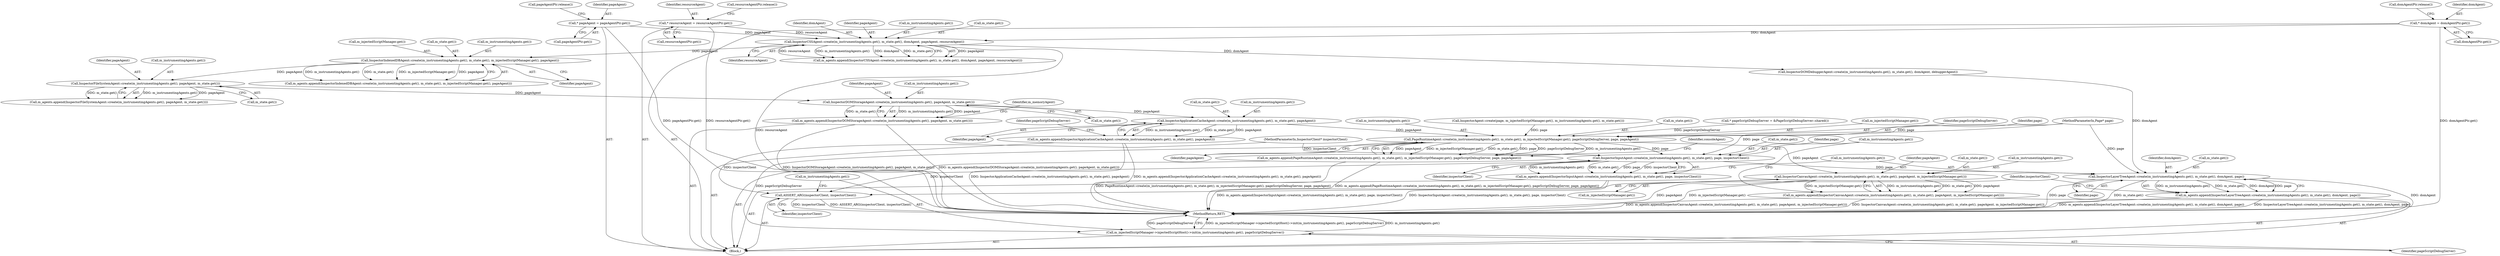 digraph "0_Chrome_d4cd2b2c0953ad7e9fa988c234eb9361be80fe81@API" {
"1000154" [label="(Call,InspectorDOMStorageAgent::create(m_instrumentingAgents.get(), pageAgent, m_state.get()))"];
"1000149" [label="(Call,InspectorFileSystemAgent::create(m_instrumentingAgents.get(), pageAgent, m_state.get()))"];
"1000143" [label="(Call,InspectorIndexedDBAgent::create(m_instrumentingAgents.get(), m_state.get(), m_injectedScriptManager.get(), pageAgent))"];
"1000132" [label="(Call,InspectorCSSAgent::create(m_instrumentingAgents.get(), m_state.get(), domAgent, pageAgent, resourceAgent))"];
"1000119" [label="(Call,* domAgent = domAgentPtr.get())"];
"1000112" [label="(Call,* pageAgent = pageAgentPtr.get())"];
"1000126" [label="(Call,* resourceAgent = resourceAgentPtr.get())"];
"1000153" [label="(Call,m_agents.append(InspectorDOMStorageAgent::create(m_instrumentingAgents.get(), pageAgent, m_state.get())))"];
"1000171" [label="(Call,InspectorApplicationCacheAgent::create(m_instrumentingAgents.get(), m_state.get(), pageAgent))"];
"1000170" [label="(Call,m_agents.append(InspectorApplicationCacheAgent::create(m_instrumentingAgents.get(), m_state.get(), pageAgent)))"];
"1000181" [label="(Call,PageRuntimeAgent::create(m_instrumentingAgents.get(), m_state.get(), m_injectedScriptManager.get(), pageScriptDebugServer, page, pageAgent))"];
"1000180" [label="(Call,m_agents.append(PageRuntimeAgent::create(m_instrumentingAgents.get(), m_state.get(), m_injectedScriptManager.get(), pageScriptDebugServer, page, pageAgent)))"];
"1000224" [label="(Call,InspectorCanvasAgent::create(m_instrumentingAgents.get(), m_state.get(), pageAgent, m_injectedScriptManager.get()))"];
"1000223" [label="(Call,m_agents.append(InspectorCanvasAgent::create(m_instrumentingAgents.get(), m_state.get(), pageAgent, m_injectedScriptManager.get())))"];
"1000230" [label="(Call,InspectorInputAgent::create(m_instrumentingAgents.get(), m_state.get(), page, inspectorClient))"];
"1000229" [label="(Call,m_agents.append(InspectorInputAgent::create(m_instrumentingAgents.get(), m_state.get(), page, inspectorClient)))"];
"1000236" [label="(Call,InspectorLayerTreeAgent::create(m_instrumentingAgents.get(), m_state.get(), domAgent, page))"];
"1000235" [label="(Call,m_agents.append(InspectorLayerTreeAgent::create(m_instrumentingAgents.get(), m_state.get(), domAgent, page)))"];
"1000241" [label="(Call,ASSERT_ARG(inspectorClient, inspectorClient))"];
"1000244" [label="(Call,m_injectedScriptManager->injectedScriptHost()->init(m_instrumentingAgents.get(), pageScriptDebugServer))"];
"1000224" [label="(Call,InspectorCanvasAgent::create(m_instrumentingAgents.get(), m_state.get(), pageAgent, m_injectedScriptManager.get()))"];
"1000133" [label="(Call,m_instrumentingAgents.get())"];
"1000143" [label="(Call,InspectorIndexedDBAgent::create(m_instrumentingAgents.get(), m_state.get(), m_injectedScriptManager.get(), pageAgent))"];
"1000116" [label="(Call,pageAgentPtr.release())"];
"1000173" [label="(Call,m_state.get())"];
"1000227" [label="(Identifier,pageAgent)"];
"1000177" [label="(Identifier,pageScriptDebugServer)"];
"1000241" [label="(Call,ASSERT_ARG(inspectorClient, inspectorClient))"];
"1000226" [label="(Call,m_state.get())"];
"1000156" [label="(Identifier,pageAgent)"];
"1000114" [label="(Call,pageAgentPtr.get())"];
"1000239" [label="(Identifier,domAgent)"];
"1000137" [label="(Identifier,resourceAgent)"];
"1000128" [label="(Call,resourceAgentPtr.get())"];
"1000150" [label="(Call,m_instrumentingAgents.get())"];
"1000134" [label="(Call,m_state.get())"];
"1000184" [label="(Call,m_injectedScriptManager.get())"];
"1000123" [label="(Call,domAgentPtr.release())"];
"1000186" [label="(Identifier,page)"];
"1000203" [label="(Call,InspectorDOMDebuggerAgent::create(m_instrumentingAgents.get(), m_state.get(), domAgent, debuggerAgent))"];
"1000155" [label="(Call,m_instrumentingAgents.get())"];
"1000152" [label="(Call,m_state.get())"];
"1000247" [label="(MethodReturn,RET)"];
"1000119" [label="(Call,* domAgent = domAgentPtr.get())"];
"1000174" [label="(Identifier,pageAgent)"];
"1000182" [label="(Call,m_instrumentingAgents.get())"];
"1000230" [label="(Call,InspectorInputAgent::create(m_instrumentingAgents.get(), m_state.get(), page, inspectorClient))"];
"1000191" [label="(Identifier,consoleAgent)"];
"1000142" [label="(Call,m_agents.append(InspectorIndexedDBAgent::create(m_instrumentingAgents.get(), m_state.get(), m_injectedScriptManager.get(), pageAgent)))"];
"1000120" [label="(Identifier,domAgent)"];
"1000105" [label="(Call,InspectorAgent::create(page, m_injectedScriptManager.get(), m_instrumentingAgents.get(), m_state.get()))"];
"1000187" [label="(Identifier,pageAgent)"];
"1000145" [label="(Call,m_state.get())"];
"1000171" [label="(Call,InspectorApplicationCacheAgent::create(m_instrumentingAgents.get(), m_state.get(), pageAgent))"];
"1000234" [label="(Identifier,inspectorClient)"];
"1000240" [label="(Identifier,page)"];
"1000157" [label="(Call,m_state.get())"];
"1000127" [label="(Identifier,resourceAgent)"];
"1000183" [label="(Call,m_state.get())"];
"1000126" [label="(Call,* resourceAgent = resourceAgentPtr.get())"];
"1000144" [label="(Call,m_instrumentingAgents.get())"];
"1000130" [label="(Call,resourceAgentPtr.release())"];
"1000229" [label="(Call,m_agents.append(InspectorInputAgent::create(m_instrumentingAgents.get(), m_state.get(), page, inspectorClient)))"];
"1000236" [label="(Call,InspectorLayerTreeAgent::create(m_instrumentingAgents.get(), m_state.get(), domAgent, page))"];
"1000244" [label="(Call,m_injectedScriptManager->injectedScriptHost()->init(m_instrumentingAgents.get(), pageScriptDebugServer))"];
"1000176" [label="(Call,* pageScriptDebugServer = &PageScriptDebugServer::shared())"];
"1000233" [label="(Identifier,page)"];
"1000135" [label="(Identifier,domAgent)"];
"1000103" [label="(Block,)"];
"1000146" [label="(Call,m_injectedScriptManager.get())"];
"1000121" [label="(Call,domAgentPtr.get())"];
"1000112" [label="(Call,* pageAgent = pageAgentPtr.get())"];
"1000170" [label="(Call,m_agents.append(InspectorApplicationCacheAgent::create(m_instrumentingAgents.get(), m_state.get(), pageAgent)))"];
"1000235" [label="(Call,m_agents.append(InspectorLayerTreeAgent::create(m_instrumentingAgents.get(), m_state.get(), domAgent, page)))"];
"1000101" [label="(MethodParameterIn,Page* page)"];
"1000231" [label="(Call,m_instrumentingAgents.get())"];
"1000245" [label="(Call,m_instrumentingAgents.get())"];
"1000242" [label="(Identifier,inspectorClient)"];
"1000237" [label="(Call,m_instrumentingAgents.get())"];
"1000148" [label="(Call,m_agents.append(InspectorFileSystemAgent::create(m_instrumentingAgents.get(), pageAgent, m_state.get())))"];
"1000180" [label="(Call,m_agents.append(PageRuntimeAgent::create(m_instrumentingAgents.get(), m_state.get(), m_injectedScriptManager.get(), pageScriptDebugServer, page, pageAgent)))"];
"1000149" [label="(Call,InspectorFileSystemAgent::create(m_instrumentingAgents.get(), pageAgent, m_state.get()))"];
"1000153" [label="(Call,m_agents.append(InspectorDOMStorageAgent::create(m_instrumentingAgents.get(), pageAgent, m_state.get())))"];
"1000113" [label="(Identifier,pageAgent)"];
"1000228" [label="(Call,m_injectedScriptManager.get())"];
"1000102" [label="(MethodParameterIn,InspectorClient* inspectorClient)"];
"1000132" [label="(Call,InspectorCSSAgent::create(m_instrumentingAgents.get(), m_state.get(), domAgent, pageAgent, resourceAgent))"];
"1000223" [label="(Call,m_agents.append(InspectorCanvasAgent::create(m_instrumentingAgents.get(), m_state.get(), pageAgent, m_injectedScriptManager.get())))"];
"1000232" [label="(Call,m_state.get())"];
"1000154" [label="(Call,InspectorDOMStorageAgent::create(m_instrumentingAgents.get(), pageAgent, m_state.get()))"];
"1000238" [label="(Call,m_state.get())"];
"1000243" [label="(Identifier,inspectorClient)"];
"1000225" [label="(Call,m_instrumentingAgents.get())"];
"1000172" [label="(Call,m_instrumentingAgents.get())"];
"1000147" [label="(Identifier,pageAgent)"];
"1000160" [label="(Identifier,m_memoryAgent)"];
"1000246" [label="(Identifier,pageScriptDebugServer)"];
"1000181" [label="(Call,PageRuntimeAgent::create(m_instrumentingAgents.get(), m_state.get(), m_injectedScriptManager.get(), pageScriptDebugServer, page, pageAgent))"];
"1000131" [label="(Call,m_agents.append(InspectorCSSAgent::create(m_instrumentingAgents.get(), m_state.get(), domAgent, pageAgent, resourceAgent)))"];
"1000185" [label="(Identifier,pageScriptDebugServer)"];
"1000151" [label="(Identifier,pageAgent)"];
"1000136" [label="(Identifier,pageAgent)"];
"1000154" -> "1000153"  [label="AST: "];
"1000154" -> "1000157"  [label="CFG: "];
"1000155" -> "1000154"  [label="AST: "];
"1000156" -> "1000154"  [label="AST: "];
"1000157" -> "1000154"  [label="AST: "];
"1000153" -> "1000154"  [label="CFG: "];
"1000154" -> "1000153"  [label="DDG: m_instrumentingAgents.get()"];
"1000154" -> "1000153"  [label="DDG: pageAgent"];
"1000154" -> "1000153"  [label="DDG: m_state.get()"];
"1000149" -> "1000154"  [label="DDG: pageAgent"];
"1000154" -> "1000171"  [label="DDG: pageAgent"];
"1000149" -> "1000148"  [label="AST: "];
"1000149" -> "1000152"  [label="CFG: "];
"1000150" -> "1000149"  [label="AST: "];
"1000151" -> "1000149"  [label="AST: "];
"1000152" -> "1000149"  [label="AST: "];
"1000148" -> "1000149"  [label="CFG: "];
"1000149" -> "1000148"  [label="DDG: m_instrumentingAgents.get()"];
"1000149" -> "1000148"  [label="DDG: pageAgent"];
"1000149" -> "1000148"  [label="DDG: m_state.get()"];
"1000143" -> "1000149"  [label="DDG: pageAgent"];
"1000143" -> "1000142"  [label="AST: "];
"1000143" -> "1000147"  [label="CFG: "];
"1000144" -> "1000143"  [label="AST: "];
"1000145" -> "1000143"  [label="AST: "];
"1000146" -> "1000143"  [label="AST: "];
"1000147" -> "1000143"  [label="AST: "];
"1000142" -> "1000143"  [label="CFG: "];
"1000143" -> "1000142"  [label="DDG: m_instrumentingAgents.get()"];
"1000143" -> "1000142"  [label="DDG: m_state.get()"];
"1000143" -> "1000142"  [label="DDG: m_injectedScriptManager.get()"];
"1000143" -> "1000142"  [label="DDG: pageAgent"];
"1000132" -> "1000143"  [label="DDG: pageAgent"];
"1000132" -> "1000131"  [label="AST: "];
"1000132" -> "1000137"  [label="CFG: "];
"1000133" -> "1000132"  [label="AST: "];
"1000134" -> "1000132"  [label="AST: "];
"1000135" -> "1000132"  [label="AST: "];
"1000136" -> "1000132"  [label="AST: "];
"1000137" -> "1000132"  [label="AST: "];
"1000131" -> "1000132"  [label="CFG: "];
"1000132" -> "1000247"  [label="DDG: resourceAgent"];
"1000132" -> "1000131"  [label="DDG: pageAgent"];
"1000132" -> "1000131"  [label="DDG: resourceAgent"];
"1000132" -> "1000131"  [label="DDG: m_instrumentingAgents.get()"];
"1000132" -> "1000131"  [label="DDG: domAgent"];
"1000132" -> "1000131"  [label="DDG: m_state.get()"];
"1000119" -> "1000132"  [label="DDG: domAgent"];
"1000112" -> "1000132"  [label="DDG: pageAgent"];
"1000126" -> "1000132"  [label="DDG: resourceAgent"];
"1000132" -> "1000203"  [label="DDG: domAgent"];
"1000119" -> "1000103"  [label="AST: "];
"1000119" -> "1000121"  [label="CFG: "];
"1000120" -> "1000119"  [label="AST: "];
"1000121" -> "1000119"  [label="AST: "];
"1000123" -> "1000119"  [label="CFG: "];
"1000119" -> "1000247"  [label="DDG: domAgentPtr.get()"];
"1000112" -> "1000103"  [label="AST: "];
"1000112" -> "1000114"  [label="CFG: "];
"1000113" -> "1000112"  [label="AST: "];
"1000114" -> "1000112"  [label="AST: "];
"1000116" -> "1000112"  [label="CFG: "];
"1000112" -> "1000247"  [label="DDG: pageAgentPtr.get()"];
"1000126" -> "1000103"  [label="AST: "];
"1000126" -> "1000128"  [label="CFG: "];
"1000127" -> "1000126"  [label="AST: "];
"1000128" -> "1000126"  [label="AST: "];
"1000130" -> "1000126"  [label="CFG: "];
"1000126" -> "1000247"  [label="DDG: resourceAgentPtr.get()"];
"1000153" -> "1000103"  [label="AST: "];
"1000160" -> "1000153"  [label="CFG: "];
"1000153" -> "1000247"  [label="DDG: InspectorDOMStorageAgent::create(m_instrumentingAgents.get(), pageAgent, m_state.get())"];
"1000153" -> "1000247"  [label="DDG: m_agents.append(InspectorDOMStorageAgent::create(m_instrumentingAgents.get(), pageAgent, m_state.get()))"];
"1000171" -> "1000170"  [label="AST: "];
"1000171" -> "1000174"  [label="CFG: "];
"1000172" -> "1000171"  [label="AST: "];
"1000173" -> "1000171"  [label="AST: "];
"1000174" -> "1000171"  [label="AST: "];
"1000170" -> "1000171"  [label="CFG: "];
"1000171" -> "1000170"  [label="DDG: m_instrumentingAgents.get()"];
"1000171" -> "1000170"  [label="DDG: m_state.get()"];
"1000171" -> "1000170"  [label="DDG: pageAgent"];
"1000171" -> "1000181"  [label="DDG: pageAgent"];
"1000170" -> "1000103"  [label="AST: "];
"1000177" -> "1000170"  [label="CFG: "];
"1000170" -> "1000247"  [label="DDG: InspectorApplicationCacheAgent::create(m_instrumentingAgents.get(), m_state.get(), pageAgent)"];
"1000170" -> "1000247"  [label="DDG: m_agents.append(InspectorApplicationCacheAgent::create(m_instrumentingAgents.get(), m_state.get(), pageAgent))"];
"1000181" -> "1000180"  [label="AST: "];
"1000181" -> "1000187"  [label="CFG: "];
"1000182" -> "1000181"  [label="AST: "];
"1000183" -> "1000181"  [label="AST: "];
"1000184" -> "1000181"  [label="AST: "];
"1000185" -> "1000181"  [label="AST: "];
"1000186" -> "1000181"  [label="AST: "];
"1000187" -> "1000181"  [label="AST: "];
"1000180" -> "1000181"  [label="CFG: "];
"1000181" -> "1000180"  [label="DDG: pageAgent"];
"1000181" -> "1000180"  [label="DDG: m_injectedScriptManager.get()"];
"1000181" -> "1000180"  [label="DDG: m_state.get()"];
"1000181" -> "1000180"  [label="DDG: page"];
"1000181" -> "1000180"  [label="DDG: pageScriptDebugServer"];
"1000181" -> "1000180"  [label="DDG: m_instrumentingAgents.get()"];
"1000176" -> "1000181"  [label="DDG: pageScriptDebugServer"];
"1000105" -> "1000181"  [label="DDG: page"];
"1000101" -> "1000181"  [label="DDG: page"];
"1000181" -> "1000224"  [label="DDG: pageAgent"];
"1000181" -> "1000230"  [label="DDG: page"];
"1000181" -> "1000244"  [label="DDG: pageScriptDebugServer"];
"1000180" -> "1000103"  [label="AST: "];
"1000191" -> "1000180"  [label="CFG: "];
"1000180" -> "1000247"  [label="DDG: PageRuntimeAgent::create(m_instrumentingAgents.get(), m_state.get(), m_injectedScriptManager.get(), pageScriptDebugServer, page, pageAgent)"];
"1000180" -> "1000247"  [label="DDG: m_agents.append(PageRuntimeAgent::create(m_instrumentingAgents.get(), m_state.get(), m_injectedScriptManager.get(), pageScriptDebugServer, page, pageAgent))"];
"1000224" -> "1000223"  [label="AST: "];
"1000224" -> "1000228"  [label="CFG: "];
"1000225" -> "1000224"  [label="AST: "];
"1000226" -> "1000224"  [label="AST: "];
"1000227" -> "1000224"  [label="AST: "];
"1000228" -> "1000224"  [label="AST: "];
"1000223" -> "1000224"  [label="CFG: "];
"1000224" -> "1000247"  [label="DDG: pageAgent"];
"1000224" -> "1000247"  [label="DDG: m_injectedScriptManager.get()"];
"1000224" -> "1000223"  [label="DDG: m_instrumentingAgents.get()"];
"1000224" -> "1000223"  [label="DDG: m_state.get()"];
"1000224" -> "1000223"  [label="DDG: pageAgent"];
"1000224" -> "1000223"  [label="DDG: m_injectedScriptManager.get()"];
"1000223" -> "1000103"  [label="AST: "];
"1000231" -> "1000223"  [label="CFG: "];
"1000223" -> "1000247"  [label="DDG: m_agents.append(InspectorCanvasAgent::create(m_instrumentingAgents.get(), m_state.get(), pageAgent, m_injectedScriptManager.get()))"];
"1000223" -> "1000247"  [label="DDG: InspectorCanvasAgent::create(m_instrumentingAgents.get(), m_state.get(), pageAgent, m_injectedScriptManager.get())"];
"1000230" -> "1000229"  [label="AST: "];
"1000230" -> "1000234"  [label="CFG: "];
"1000231" -> "1000230"  [label="AST: "];
"1000232" -> "1000230"  [label="AST: "];
"1000233" -> "1000230"  [label="AST: "];
"1000234" -> "1000230"  [label="AST: "];
"1000229" -> "1000230"  [label="CFG: "];
"1000230" -> "1000229"  [label="DDG: m_instrumentingAgents.get()"];
"1000230" -> "1000229"  [label="DDG: m_state.get()"];
"1000230" -> "1000229"  [label="DDG: page"];
"1000230" -> "1000229"  [label="DDG: inspectorClient"];
"1000101" -> "1000230"  [label="DDG: page"];
"1000102" -> "1000230"  [label="DDG: inspectorClient"];
"1000230" -> "1000236"  [label="DDG: page"];
"1000230" -> "1000241"  [label="DDG: inspectorClient"];
"1000229" -> "1000103"  [label="AST: "];
"1000237" -> "1000229"  [label="CFG: "];
"1000229" -> "1000247"  [label="DDG: m_agents.append(InspectorInputAgent::create(m_instrumentingAgents.get(), m_state.get(), page, inspectorClient))"];
"1000229" -> "1000247"  [label="DDG: InspectorInputAgent::create(m_instrumentingAgents.get(), m_state.get(), page, inspectorClient)"];
"1000236" -> "1000235"  [label="AST: "];
"1000236" -> "1000240"  [label="CFG: "];
"1000237" -> "1000236"  [label="AST: "];
"1000238" -> "1000236"  [label="AST: "];
"1000239" -> "1000236"  [label="AST: "];
"1000240" -> "1000236"  [label="AST: "];
"1000235" -> "1000236"  [label="CFG: "];
"1000236" -> "1000247"  [label="DDG: domAgent"];
"1000236" -> "1000247"  [label="DDG: page"];
"1000236" -> "1000247"  [label="DDG: m_state.get()"];
"1000236" -> "1000235"  [label="DDG: m_instrumentingAgents.get()"];
"1000236" -> "1000235"  [label="DDG: m_state.get()"];
"1000236" -> "1000235"  [label="DDG: domAgent"];
"1000236" -> "1000235"  [label="DDG: page"];
"1000203" -> "1000236"  [label="DDG: domAgent"];
"1000101" -> "1000236"  [label="DDG: page"];
"1000235" -> "1000103"  [label="AST: "];
"1000242" -> "1000235"  [label="CFG: "];
"1000235" -> "1000247"  [label="DDG: InspectorLayerTreeAgent::create(m_instrumentingAgents.get(), m_state.get(), domAgent, page)"];
"1000235" -> "1000247"  [label="DDG: m_agents.append(InspectorLayerTreeAgent::create(m_instrumentingAgents.get(), m_state.get(), domAgent, page))"];
"1000241" -> "1000103"  [label="AST: "];
"1000241" -> "1000243"  [label="CFG: "];
"1000242" -> "1000241"  [label="AST: "];
"1000243" -> "1000241"  [label="AST: "];
"1000245" -> "1000241"  [label="CFG: "];
"1000241" -> "1000247"  [label="DDG: inspectorClient"];
"1000241" -> "1000247"  [label="DDG: ASSERT_ARG(inspectorClient, inspectorClient)"];
"1000102" -> "1000241"  [label="DDG: inspectorClient"];
"1000244" -> "1000103"  [label="AST: "];
"1000244" -> "1000246"  [label="CFG: "];
"1000245" -> "1000244"  [label="AST: "];
"1000246" -> "1000244"  [label="AST: "];
"1000247" -> "1000244"  [label="CFG: "];
"1000244" -> "1000247"  [label="DDG: m_injectedScriptManager->injectedScriptHost()->init(m_instrumentingAgents.get(), pageScriptDebugServer)"];
"1000244" -> "1000247"  [label="DDG: m_instrumentingAgents.get()"];
"1000244" -> "1000247"  [label="DDG: pageScriptDebugServer"];
}
